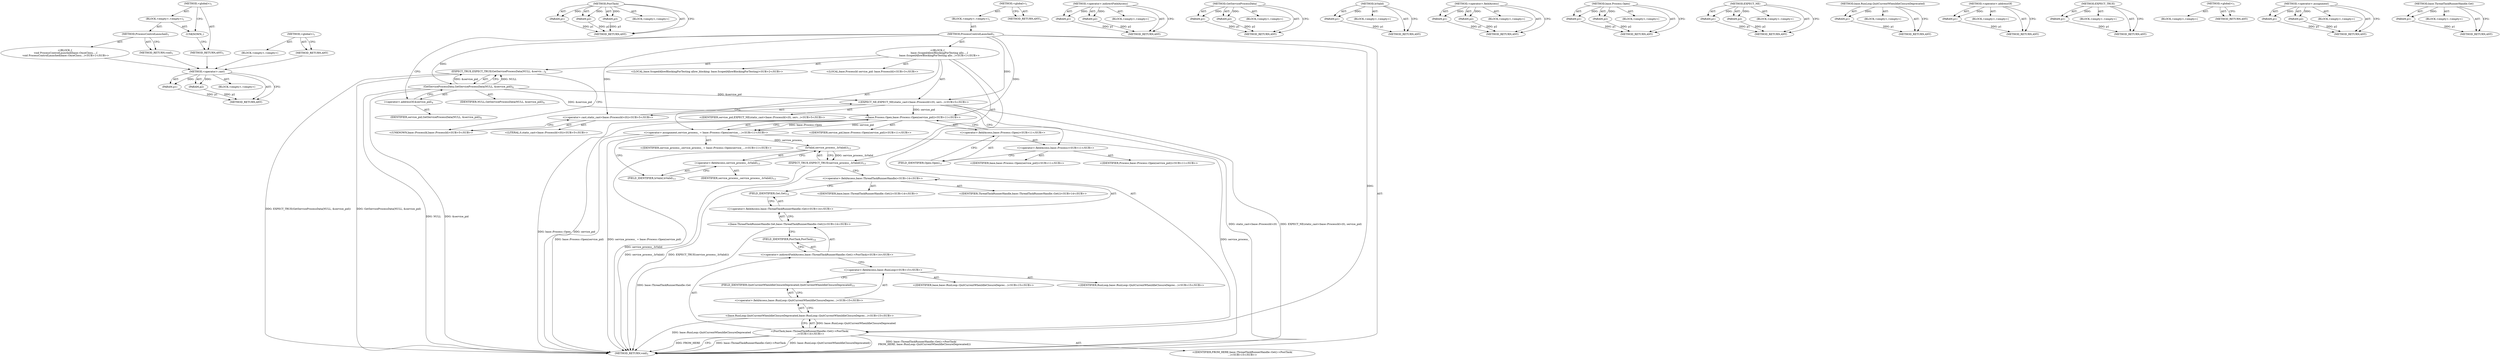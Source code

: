 digraph "&lt;global&gt;" {
vulnerable_97 [label=<(METHOD,&lt;operator&gt;.cast)>];
vulnerable_98 [label=<(PARAM,p1)>];
vulnerable_99 [label=<(PARAM,p2)>];
vulnerable_100 [label=<(BLOCK,&lt;empty&gt;,&lt;empty&gt;)>];
vulnerable_101 [label=<(METHOD_RETURN,ANY)>];
vulnerable_121 [label=<(METHOD,PostTask)>];
vulnerable_122 [label=<(PARAM,p1)>];
vulnerable_123 [label=<(PARAM,p2)>];
vulnerable_124 [label=<(PARAM,p3)>];
vulnerable_125 [label=<(BLOCK,&lt;empty&gt;,&lt;empty&gt;)>];
vulnerable_126 [label=<(METHOD_RETURN,ANY)>];
vulnerable_6 [label=<(METHOD,&lt;global&gt;)<SUB>1</SUB>>];
vulnerable_7 [label=<(BLOCK,&lt;empty&gt;,&lt;empty&gt;)<SUB>1</SUB>>];
vulnerable_8 [label=<(METHOD,ProcessControlLaunched)<SUB>1</SUB>>];
vulnerable_9 [label="<(BLOCK,{
     base::ScopedAllowBlockingForTesting allo...,{
     base::ScopedAllowBlockingForTesting allo...)<SUB>1</SUB>>"];
vulnerable_10 [label="<(LOCAL,base.ScopedAllowBlockingForTesting allow_blocking: base.ScopedAllowBlockingForTesting)<SUB>2</SUB>>"];
vulnerable_11 [label="<(LOCAL,base.ProcessId service_pid: base.ProcessId)<SUB>3</SUB>>"];
vulnerable_12 [label=<(EXPECT_TRUE,EXPECT_TRUE(GetServiceProcessData(NULL, &amp;servic...)<SUB>4</SUB>>];
vulnerable_13 [label=<(GetServiceProcessData,GetServiceProcessData(NULL, &amp;service_pid))<SUB>4</SUB>>];
vulnerable_14 [label=<(IDENTIFIER,NULL,GetServiceProcessData(NULL, &amp;service_pid))<SUB>4</SUB>>];
vulnerable_15 [label=<(&lt;operator&gt;.addressOf,&amp;service_pid)<SUB>4</SUB>>];
vulnerable_16 [label=<(IDENTIFIER,service_pid,GetServiceProcessData(NULL, &amp;service_pid))<SUB>4</SUB>>];
vulnerable_17 [label="<(EXPECT_NE,EXPECT_NE(static_cast&lt;base::ProcessId&gt;(0), serv...)<SUB>5</SUB>>"];
vulnerable_18 [label="<(&lt;operator&gt;.cast,static_cast&lt;base::ProcessId&gt;(0))<SUB>5</SUB>>"];
vulnerable_19 [label="<(UNKNOWN,base::ProcessId,base::ProcessId)<SUB>5</SUB>>"];
vulnerable_20 [label="<(LITERAL,0,static_cast&lt;base::ProcessId&gt;(0))<SUB>5</SUB>>"];
vulnerable_21 [label="<(IDENTIFIER,service_pid,EXPECT_NE(static_cast&lt;base::ProcessId&gt;(0), serv...)<SUB>5</SUB>>"];
vulnerable_22 [label="<(&lt;operator&gt;.assignment,service_process_ = base::Process::Open(service_...)<SUB>11</SUB>>"];
vulnerable_23 [label="<(IDENTIFIER,service_process_,service_process_ = base::Process::Open(service_...)<SUB>11</SUB>>"];
vulnerable_24 [label="<(base.Process.Open,base::Process::Open(service_pid))<SUB>11</SUB>>"];
vulnerable_25 [label="<(&lt;operator&gt;.fieldAccess,base::Process::Open)<SUB>11</SUB>>"];
vulnerable_26 [label="<(&lt;operator&gt;.fieldAccess,base::Process)<SUB>11</SUB>>"];
vulnerable_27 [label="<(IDENTIFIER,base,base::Process::Open(service_pid))<SUB>11</SUB>>"];
vulnerable_28 [label="<(IDENTIFIER,Process,base::Process::Open(service_pid))<SUB>11</SUB>>"];
vulnerable_29 [label=<(FIELD_IDENTIFIER,Open,Open)<SUB>11</SUB>>];
vulnerable_30 [label="<(IDENTIFIER,service_pid,base::Process::Open(service_pid))<SUB>11</SUB>>"];
vulnerable_31 [label=<(EXPECT_TRUE,EXPECT_TRUE(service_process_.IsValid()))<SUB>13</SUB>>];
vulnerable_32 [label=<(IsValid,service_process_.IsValid())<SUB>13</SUB>>];
vulnerable_33 [label=<(&lt;operator&gt;.fieldAccess,service_process_.IsValid)<SUB>13</SUB>>];
vulnerable_34 [label=<(IDENTIFIER,service_process_,service_process_.IsValid())<SUB>13</SUB>>];
vulnerable_35 [label=<(FIELD_IDENTIFIER,IsValid,IsValid)<SUB>13</SUB>>];
vulnerable_36 [label="<(PostTask,base::ThreadTaskRunnerHandle::Get()-&gt;PostTask(
...)<SUB>14</SUB>>"];
vulnerable_37 [label="<(&lt;operator&gt;.indirectFieldAccess,base::ThreadTaskRunnerHandle::Get()-&gt;PostTask)<SUB>14</SUB>>"];
vulnerable_38 [label="<(base.ThreadTaskRunnerHandle.Get,base::ThreadTaskRunnerHandle::Get())<SUB>14</SUB>>"];
vulnerable_39 [label="<(&lt;operator&gt;.fieldAccess,base::ThreadTaskRunnerHandle::Get)<SUB>14</SUB>>"];
vulnerable_40 [label="<(&lt;operator&gt;.fieldAccess,base::ThreadTaskRunnerHandle)<SUB>14</SUB>>"];
vulnerable_41 [label="<(IDENTIFIER,base,base::ThreadTaskRunnerHandle::Get())<SUB>14</SUB>>"];
vulnerable_42 [label="<(IDENTIFIER,ThreadTaskRunnerHandle,base::ThreadTaskRunnerHandle::Get())<SUB>14</SUB>>"];
vulnerable_43 [label=<(FIELD_IDENTIFIER,Get,Get)<SUB>14</SUB>>];
vulnerable_44 [label=<(FIELD_IDENTIFIER,PostTask,PostTask)<SUB>14</SUB>>];
vulnerable_45 [label="<(IDENTIFIER,FROM_HERE,base::ThreadTaskRunnerHandle::Get()-&gt;PostTask(
...)<SUB>15</SUB>>"];
vulnerable_46 [label="<(base.RunLoop.QuitCurrentWhenIdleClosureDeprecated,base::RunLoop::QuitCurrentWhenIdleClosureDeprec...)<SUB>15</SUB>>"];
vulnerable_47 [label="<(&lt;operator&gt;.fieldAccess,base::RunLoop::QuitCurrentWhenIdleClosureDeprec...)<SUB>15</SUB>>"];
vulnerable_48 [label="<(&lt;operator&gt;.fieldAccess,base::RunLoop)<SUB>15</SUB>>"];
vulnerable_49 [label="<(IDENTIFIER,base,base::RunLoop::QuitCurrentWhenIdleClosureDeprec...)<SUB>15</SUB>>"];
vulnerable_50 [label="<(IDENTIFIER,RunLoop,base::RunLoop::QuitCurrentWhenIdleClosureDeprec...)<SUB>15</SUB>>"];
vulnerable_51 [label=<(FIELD_IDENTIFIER,QuitCurrentWhenIdleClosureDeprecated,QuitCurrentWhenIdleClosureDeprecated)<SUB>15</SUB>>];
vulnerable_52 [label=<(METHOD_RETURN,void)<SUB>1</SUB>>];
vulnerable_54 [label=<(METHOD_RETURN,ANY)<SUB>1</SUB>>];
vulnerable_127 [label=<(METHOD,&lt;operator&gt;.indirectFieldAccess)>];
vulnerable_128 [label=<(PARAM,p1)>];
vulnerable_129 [label=<(PARAM,p2)>];
vulnerable_130 [label=<(BLOCK,&lt;empty&gt;,&lt;empty&gt;)>];
vulnerable_131 [label=<(METHOD_RETURN,ANY)>];
vulnerable_83 [label=<(METHOD,GetServiceProcessData)>];
vulnerable_84 [label=<(PARAM,p1)>];
vulnerable_85 [label=<(PARAM,p2)>];
vulnerable_86 [label=<(BLOCK,&lt;empty&gt;,&lt;empty&gt;)>];
vulnerable_87 [label=<(METHOD_RETURN,ANY)>];
vulnerable_117 [label=<(METHOD,IsValid)>];
vulnerable_118 [label=<(PARAM,p1)>];
vulnerable_119 [label=<(BLOCK,&lt;empty&gt;,&lt;empty&gt;)>];
vulnerable_120 [label=<(METHOD_RETURN,ANY)>];
vulnerable_112 [label=<(METHOD,&lt;operator&gt;.fieldAccess)>];
vulnerable_113 [label=<(PARAM,p1)>];
vulnerable_114 [label=<(PARAM,p2)>];
vulnerable_115 [label=<(BLOCK,&lt;empty&gt;,&lt;empty&gt;)>];
vulnerable_116 [label=<(METHOD_RETURN,ANY)>];
vulnerable_107 [label=<(METHOD,base.Process.Open)>];
vulnerable_108 [label=<(PARAM,p1)>];
vulnerable_109 [label=<(PARAM,p2)>];
vulnerable_110 [label=<(BLOCK,&lt;empty&gt;,&lt;empty&gt;)>];
vulnerable_111 [label=<(METHOD_RETURN,ANY)>];
vulnerable_92 [label=<(METHOD,EXPECT_NE)>];
vulnerable_93 [label=<(PARAM,p1)>];
vulnerable_94 [label=<(PARAM,p2)>];
vulnerable_95 [label=<(BLOCK,&lt;empty&gt;,&lt;empty&gt;)>];
vulnerable_96 [label=<(METHOD_RETURN,ANY)>];
vulnerable_136 [label=<(METHOD,base.RunLoop.QuitCurrentWhenIdleClosureDeprecated)>];
vulnerable_137 [label=<(PARAM,p1)>];
vulnerable_138 [label=<(BLOCK,&lt;empty&gt;,&lt;empty&gt;)>];
vulnerable_139 [label=<(METHOD_RETURN,ANY)>];
vulnerable_88 [label=<(METHOD,&lt;operator&gt;.addressOf)>];
vulnerable_89 [label=<(PARAM,p1)>];
vulnerable_90 [label=<(BLOCK,&lt;empty&gt;,&lt;empty&gt;)>];
vulnerable_91 [label=<(METHOD_RETURN,ANY)>];
vulnerable_79 [label=<(METHOD,EXPECT_TRUE)>];
vulnerable_80 [label=<(PARAM,p1)>];
vulnerable_81 [label=<(BLOCK,&lt;empty&gt;,&lt;empty&gt;)>];
vulnerable_82 [label=<(METHOD_RETURN,ANY)>];
vulnerable_73 [label=<(METHOD,&lt;global&gt;)<SUB>1</SUB>>];
vulnerable_74 [label=<(BLOCK,&lt;empty&gt;,&lt;empty&gt;)>];
vulnerable_75 [label=<(METHOD_RETURN,ANY)>];
vulnerable_102 [label=<(METHOD,&lt;operator&gt;.assignment)>];
vulnerable_103 [label=<(PARAM,p1)>];
vulnerable_104 [label=<(PARAM,p2)>];
vulnerable_105 [label=<(BLOCK,&lt;empty&gt;,&lt;empty&gt;)>];
vulnerable_106 [label=<(METHOD_RETURN,ANY)>];
vulnerable_132 [label=<(METHOD,base.ThreadTaskRunnerHandle.Get)>];
vulnerable_133 [label=<(PARAM,p1)>];
vulnerable_134 [label=<(BLOCK,&lt;empty&gt;,&lt;empty&gt;)>];
vulnerable_135 [label=<(METHOD_RETURN,ANY)>];
fixed_6 [label=<(METHOD,&lt;global&gt;)<SUB>1</SUB>>];
fixed_7 [label=<(BLOCK,&lt;empty&gt;,&lt;empty&gt;)<SUB>1</SUB>>];
fixed_8 [label=<(METHOD,ProcessControlLaunched)<SUB>1</SUB>>];
fixed_9 [label="<(BLOCK,{
  void ProcessControlLaunched(base::OnceClosu...,{
  void ProcessControlLaunched(base::OnceClosu...)<SUB>1</SUB>>"];
fixed_10 [label=<(METHOD_RETURN,void)<SUB>1</SUB>>];
fixed_12 [label=<(UNKNOWN,,)>];
fixed_13 [label=<(METHOD_RETURN,ANY)<SUB>1</SUB>>];
fixed_20 [label=<(METHOD,&lt;global&gt;)<SUB>1</SUB>>];
fixed_21 [label=<(BLOCK,&lt;empty&gt;,&lt;empty&gt;)>];
fixed_22 [label=<(METHOD_RETURN,ANY)>];
vulnerable_97 -> vulnerable_98  [key=0, label="AST: "];
vulnerable_97 -> vulnerable_98  [key=1, label="DDG: "];
vulnerable_97 -> vulnerable_100  [key=0, label="AST: "];
vulnerable_97 -> vulnerable_99  [key=0, label="AST: "];
vulnerable_97 -> vulnerable_99  [key=1, label="DDG: "];
vulnerable_97 -> vulnerable_101  [key=0, label="AST: "];
vulnerable_97 -> vulnerable_101  [key=1, label="CFG: "];
vulnerable_98 -> vulnerable_101  [key=0, label="DDG: p1"];
vulnerable_99 -> vulnerable_101  [key=0, label="DDG: p2"];
vulnerable_121 -> vulnerable_122  [key=0, label="AST: "];
vulnerable_121 -> vulnerable_122  [key=1, label="DDG: "];
vulnerable_121 -> vulnerable_125  [key=0, label="AST: "];
vulnerable_121 -> vulnerable_123  [key=0, label="AST: "];
vulnerable_121 -> vulnerable_123  [key=1, label="DDG: "];
vulnerable_121 -> vulnerable_126  [key=0, label="AST: "];
vulnerable_121 -> vulnerable_126  [key=1, label="CFG: "];
vulnerable_121 -> vulnerable_124  [key=0, label="AST: "];
vulnerable_121 -> vulnerable_124  [key=1, label="DDG: "];
vulnerable_122 -> vulnerable_126  [key=0, label="DDG: p1"];
vulnerable_123 -> vulnerable_126  [key=0, label="DDG: p2"];
vulnerable_124 -> vulnerable_126  [key=0, label="DDG: p3"];
vulnerable_6 -> vulnerable_7  [key=0, label="AST: "];
vulnerable_6 -> vulnerable_54  [key=0, label="AST: "];
vulnerable_6 -> vulnerable_54  [key=1, label="CFG: "];
vulnerable_7 -> vulnerable_8  [key=0, label="AST: "];
vulnerable_8 -> vulnerable_9  [key=0, label="AST: "];
vulnerable_8 -> vulnerable_52  [key=0, label="AST: "];
vulnerable_8 -> vulnerable_15  [key=0, label="CFG: "];
vulnerable_8 -> vulnerable_17  [key=0, label="DDG: "];
vulnerable_8 -> vulnerable_36  [key=0, label="DDG: "];
vulnerable_8 -> vulnerable_13  [key=0, label="DDG: "];
vulnerable_8 -> vulnerable_18  [key=0, label="DDG: "];
vulnerable_8 -> vulnerable_24  [key=0, label="DDG: "];
vulnerable_9 -> vulnerable_10  [key=0, label="AST: "];
vulnerable_9 -> vulnerable_11  [key=0, label="AST: "];
vulnerable_9 -> vulnerable_12  [key=0, label="AST: "];
vulnerable_9 -> vulnerable_17  [key=0, label="AST: "];
vulnerable_9 -> vulnerable_22  [key=0, label="AST: "];
vulnerable_9 -> vulnerable_31  [key=0, label="AST: "];
vulnerable_9 -> vulnerable_36  [key=0, label="AST: "];
vulnerable_12 -> vulnerable_13  [key=0, label="AST: "];
vulnerable_12 -> vulnerable_19  [key=0, label="CFG: "];
vulnerable_12 -> vulnerable_52  [key=0, label="DDG: GetServiceProcessData(NULL, &amp;service_pid)"];
vulnerable_12 -> vulnerable_52  [key=1, label="DDG: EXPECT_TRUE(GetServiceProcessData(NULL, &amp;service_pid))"];
vulnerable_13 -> vulnerable_14  [key=0, label="AST: "];
vulnerable_13 -> vulnerable_15  [key=0, label="AST: "];
vulnerable_13 -> vulnerable_12  [key=0, label="CFG: "];
vulnerable_13 -> vulnerable_12  [key=1, label="DDG: NULL"];
vulnerable_13 -> vulnerable_12  [key=2, label="DDG: &amp;service_pid"];
vulnerable_13 -> vulnerable_52  [key=0, label="DDG: &amp;service_pid"];
vulnerable_13 -> vulnerable_52  [key=1, label="DDG: NULL"];
vulnerable_13 -> vulnerable_17  [key=0, label="DDG: &amp;service_pid"];
vulnerable_13 -> vulnerable_24  [key=0, label="DDG: &amp;service_pid"];
vulnerable_15 -> vulnerable_16  [key=0, label="AST: "];
vulnerable_15 -> vulnerable_13  [key=0, label="CFG: "];
vulnerable_17 -> vulnerable_18  [key=0, label="AST: "];
vulnerable_17 -> vulnerable_21  [key=0, label="AST: "];
vulnerable_17 -> vulnerable_26  [key=0, label="CFG: "];
vulnerable_17 -> vulnerable_52  [key=0, label="DDG: static_cast&lt;base::ProcessId&gt;(0)"];
vulnerable_17 -> vulnerable_52  [key=1, label="DDG: EXPECT_NE(static_cast&lt;base::ProcessId&gt;(0), service_pid)"];
vulnerable_17 -> vulnerable_24  [key=0, label="DDG: service_pid"];
vulnerable_18 -> vulnerable_19  [key=0, label="AST: "];
vulnerable_18 -> vulnerable_20  [key=0, label="AST: "];
vulnerable_18 -> vulnerable_17  [key=0, label="CFG: "];
vulnerable_19 -> vulnerable_18  [key=0, label="CFG: "];
vulnerable_22 -> vulnerable_23  [key=0, label="AST: "];
vulnerable_22 -> vulnerable_24  [key=0, label="AST: "];
vulnerable_22 -> vulnerable_35  [key=0, label="CFG: "];
vulnerable_22 -> vulnerable_52  [key=0, label="DDG: service_process_"];
vulnerable_22 -> vulnerable_52  [key=1, label="DDG: base::Process::Open(service_pid)"];
vulnerable_22 -> vulnerable_52  [key=2, label="DDG: service_process_ = base::Process::Open(service_pid)"];
vulnerable_22 -> vulnerable_32  [key=0, label="DDG: service_process_"];
vulnerable_24 -> vulnerable_25  [key=0, label="AST: "];
vulnerable_24 -> vulnerable_30  [key=0, label="AST: "];
vulnerable_24 -> vulnerable_22  [key=0, label="CFG: "];
vulnerable_24 -> vulnerable_22  [key=1, label="DDG: base::Process::Open"];
vulnerable_24 -> vulnerable_22  [key=2, label="DDG: service_pid"];
vulnerable_24 -> vulnerable_52  [key=0, label="DDG: base::Process::Open"];
vulnerable_24 -> vulnerable_52  [key=1, label="DDG: service_pid"];
vulnerable_25 -> vulnerable_26  [key=0, label="AST: "];
vulnerable_25 -> vulnerable_29  [key=0, label="AST: "];
vulnerable_25 -> vulnerable_24  [key=0, label="CFG: "];
vulnerable_26 -> vulnerable_27  [key=0, label="AST: "];
vulnerable_26 -> vulnerable_28  [key=0, label="AST: "];
vulnerable_26 -> vulnerable_29  [key=0, label="CFG: "];
vulnerable_29 -> vulnerable_25  [key=0, label="CFG: "];
vulnerable_31 -> vulnerable_32  [key=0, label="AST: "];
vulnerable_31 -> vulnerable_40  [key=0, label="CFG: "];
vulnerable_31 -> vulnerable_52  [key=0, label="DDG: service_process_.IsValid()"];
vulnerable_31 -> vulnerable_52  [key=1, label="DDG: EXPECT_TRUE(service_process_.IsValid())"];
vulnerable_32 -> vulnerable_33  [key=0, label="AST: "];
vulnerable_32 -> vulnerable_31  [key=0, label="CFG: "];
vulnerable_32 -> vulnerable_31  [key=1, label="DDG: service_process_.IsValid"];
vulnerable_32 -> vulnerable_52  [key=0, label="DDG: service_process_.IsValid"];
vulnerable_33 -> vulnerable_34  [key=0, label="AST: "];
vulnerable_33 -> vulnerable_35  [key=0, label="AST: "];
vulnerable_33 -> vulnerable_32  [key=0, label="CFG: "];
vulnerable_35 -> vulnerable_33  [key=0, label="CFG: "];
vulnerable_36 -> vulnerable_37  [key=0, label="AST: "];
vulnerable_36 -> vulnerable_45  [key=0, label="AST: "];
vulnerable_36 -> vulnerable_46  [key=0, label="AST: "];
vulnerable_36 -> vulnerable_52  [key=0, label="CFG: "];
vulnerable_36 -> vulnerable_52  [key=1, label="DDG: base::ThreadTaskRunnerHandle::Get()-&gt;PostTask"];
vulnerable_36 -> vulnerable_52  [key=2, label="DDG: base::RunLoop::QuitCurrentWhenIdleClosureDeprecated()"];
vulnerable_36 -> vulnerable_52  [key=3, label="DDG: base::ThreadTaskRunnerHandle::Get()-&gt;PostTask(
        FROM_HERE, base::RunLoop::QuitCurrentWhenIdleClosureDeprecated())"];
vulnerable_36 -> vulnerable_52  [key=4, label="DDG: FROM_HERE"];
vulnerable_37 -> vulnerable_38  [key=0, label="AST: "];
vulnerable_37 -> vulnerable_44  [key=0, label="AST: "];
vulnerable_37 -> vulnerable_48  [key=0, label="CFG: "];
vulnerable_38 -> vulnerable_39  [key=0, label="AST: "];
vulnerable_38 -> vulnerable_44  [key=0, label="CFG: "];
vulnerable_38 -> vulnerable_52  [key=0, label="DDG: base::ThreadTaskRunnerHandle::Get"];
vulnerable_39 -> vulnerable_40  [key=0, label="AST: "];
vulnerable_39 -> vulnerable_43  [key=0, label="AST: "];
vulnerable_39 -> vulnerable_38  [key=0, label="CFG: "];
vulnerable_40 -> vulnerable_41  [key=0, label="AST: "];
vulnerable_40 -> vulnerable_42  [key=0, label="AST: "];
vulnerable_40 -> vulnerable_43  [key=0, label="CFG: "];
vulnerable_43 -> vulnerable_39  [key=0, label="CFG: "];
vulnerable_44 -> vulnerable_37  [key=0, label="CFG: "];
vulnerable_46 -> vulnerable_47  [key=0, label="AST: "];
vulnerable_46 -> vulnerable_36  [key=0, label="CFG: "];
vulnerable_46 -> vulnerable_36  [key=1, label="DDG: base::RunLoop::QuitCurrentWhenIdleClosureDeprecated"];
vulnerable_46 -> vulnerable_52  [key=0, label="DDG: base::RunLoop::QuitCurrentWhenIdleClosureDeprecated"];
vulnerable_47 -> vulnerable_48  [key=0, label="AST: "];
vulnerable_47 -> vulnerable_51  [key=0, label="AST: "];
vulnerable_47 -> vulnerable_46  [key=0, label="CFG: "];
vulnerable_48 -> vulnerable_49  [key=0, label="AST: "];
vulnerable_48 -> vulnerable_50  [key=0, label="AST: "];
vulnerable_48 -> vulnerable_51  [key=0, label="CFG: "];
vulnerable_51 -> vulnerable_47  [key=0, label="CFG: "];
vulnerable_127 -> vulnerable_128  [key=0, label="AST: "];
vulnerable_127 -> vulnerable_128  [key=1, label="DDG: "];
vulnerable_127 -> vulnerable_130  [key=0, label="AST: "];
vulnerable_127 -> vulnerable_129  [key=0, label="AST: "];
vulnerable_127 -> vulnerable_129  [key=1, label="DDG: "];
vulnerable_127 -> vulnerable_131  [key=0, label="AST: "];
vulnerable_127 -> vulnerable_131  [key=1, label="CFG: "];
vulnerable_128 -> vulnerable_131  [key=0, label="DDG: p1"];
vulnerable_129 -> vulnerable_131  [key=0, label="DDG: p2"];
vulnerable_83 -> vulnerable_84  [key=0, label="AST: "];
vulnerable_83 -> vulnerable_84  [key=1, label="DDG: "];
vulnerable_83 -> vulnerable_86  [key=0, label="AST: "];
vulnerable_83 -> vulnerable_85  [key=0, label="AST: "];
vulnerable_83 -> vulnerable_85  [key=1, label="DDG: "];
vulnerable_83 -> vulnerable_87  [key=0, label="AST: "];
vulnerable_83 -> vulnerable_87  [key=1, label="CFG: "];
vulnerable_84 -> vulnerable_87  [key=0, label="DDG: p1"];
vulnerable_85 -> vulnerable_87  [key=0, label="DDG: p2"];
vulnerable_117 -> vulnerable_118  [key=0, label="AST: "];
vulnerable_117 -> vulnerable_118  [key=1, label="DDG: "];
vulnerable_117 -> vulnerable_119  [key=0, label="AST: "];
vulnerable_117 -> vulnerable_120  [key=0, label="AST: "];
vulnerable_117 -> vulnerable_120  [key=1, label="CFG: "];
vulnerable_118 -> vulnerable_120  [key=0, label="DDG: p1"];
vulnerable_112 -> vulnerable_113  [key=0, label="AST: "];
vulnerable_112 -> vulnerable_113  [key=1, label="DDG: "];
vulnerable_112 -> vulnerable_115  [key=0, label="AST: "];
vulnerable_112 -> vulnerable_114  [key=0, label="AST: "];
vulnerable_112 -> vulnerable_114  [key=1, label="DDG: "];
vulnerable_112 -> vulnerable_116  [key=0, label="AST: "];
vulnerable_112 -> vulnerable_116  [key=1, label="CFG: "];
vulnerable_113 -> vulnerable_116  [key=0, label="DDG: p1"];
vulnerable_114 -> vulnerable_116  [key=0, label="DDG: p2"];
vulnerable_107 -> vulnerable_108  [key=0, label="AST: "];
vulnerable_107 -> vulnerable_108  [key=1, label="DDG: "];
vulnerable_107 -> vulnerable_110  [key=0, label="AST: "];
vulnerable_107 -> vulnerable_109  [key=0, label="AST: "];
vulnerable_107 -> vulnerable_109  [key=1, label="DDG: "];
vulnerable_107 -> vulnerable_111  [key=0, label="AST: "];
vulnerable_107 -> vulnerable_111  [key=1, label="CFG: "];
vulnerable_108 -> vulnerable_111  [key=0, label="DDG: p1"];
vulnerable_109 -> vulnerable_111  [key=0, label="DDG: p2"];
vulnerable_92 -> vulnerable_93  [key=0, label="AST: "];
vulnerable_92 -> vulnerable_93  [key=1, label="DDG: "];
vulnerable_92 -> vulnerable_95  [key=0, label="AST: "];
vulnerable_92 -> vulnerable_94  [key=0, label="AST: "];
vulnerable_92 -> vulnerable_94  [key=1, label="DDG: "];
vulnerable_92 -> vulnerable_96  [key=0, label="AST: "];
vulnerable_92 -> vulnerable_96  [key=1, label="CFG: "];
vulnerable_93 -> vulnerable_96  [key=0, label="DDG: p1"];
vulnerable_94 -> vulnerable_96  [key=0, label="DDG: p2"];
vulnerable_136 -> vulnerable_137  [key=0, label="AST: "];
vulnerable_136 -> vulnerable_137  [key=1, label="DDG: "];
vulnerable_136 -> vulnerable_138  [key=0, label="AST: "];
vulnerable_136 -> vulnerable_139  [key=0, label="AST: "];
vulnerable_136 -> vulnerable_139  [key=1, label="CFG: "];
vulnerable_137 -> vulnerable_139  [key=0, label="DDG: p1"];
vulnerable_88 -> vulnerable_89  [key=0, label="AST: "];
vulnerable_88 -> vulnerable_89  [key=1, label="DDG: "];
vulnerable_88 -> vulnerable_90  [key=0, label="AST: "];
vulnerable_88 -> vulnerable_91  [key=0, label="AST: "];
vulnerable_88 -> vulnerable_91  [key=1, label="CFG: "];
vulnerable_89 -> vulnerable_91  [key=0, label="DDG: p1"];
vulnerable_79 -> vulnerable_80  [key=0, label="AST: "];
vulnerable_79 -> vulnerable_80  [key=1, label="DDG: "];
vulnerable_79 -> vulnerable_81  [key=0, label="AST: "];
vulnerable_79 -> vulnerable_82  [key=0, label="AST: "];
vulnerable_79 -> vulnerable_82  [key=1, label="CFG: "];
vulnerable_80 -> vulnerable_82  [key=0, label="DDG: p1"];
vulnerable_73 -> vulnerable_74  [key=0, label="AST: "];
vulnerable_73 -> vulnerable_75  [key=0, label="AST: "];
vulnerable_73 -> vulnerable_75  [key=1, label="CFG: "];
vulnerable_102 -> vulnerable_103  [key=0, label="AST: "];
vulnerable_102 -> vulnerable_103  [key=1, label="DDG: "];
vulnerable_102 -> vulnerable_105  [key=0, label="AST: "];
vulnerable_102 -> vulnerable_104  [key=0, label="AST: "];
vulnerable_102 -> vulnerable_104  [key=1, label="DDG: "];
vulnerable_102 -> vulnerable_106  [key=0, label="AST: "];
vulnerable_102 -> vulnerable_106  [key=1, label="CFG: "];
vulnerable_103 -> vulnerable_106  [key=0, label="DDG: p1"];
vulnerable_104 -> vulnerable_106  [key=0, label="DDG: p2"];
vulnerable_132 -> vulnerable_133  [key=0, label="AST: "];
vulnerable_132 -> vulnerable_133  [key=1, label="DDG: "];
vulnerable_132 -> vulnerable_134  [key=0, label="AST: "];
vulnerable_132 -> vulnerable_135  [key=0, label="AST: "];
vulnerable_132 -> vulnerable_135  [key=1, label="CFG: "];
vulnerable_133 -> vulnerable_135  [key=0, label="DDG: p1"];
fixed_6 -> fixed_7  [key=0, label="AST: "];
fixed_6 -> fixed_13  [key=0, label="AST: "];
fixed_6 -> fixed_12  [key=0, label="CFG: "];
fixed_7 -> fixed_8  [key=0, label="AST: "];
fixed_7 -> fixed_12  [key=0, label="AST: "];
fixed_8 -> fixed_9  [key=0, label="AST: "];
fixed_8 -> fixed_10  [key=0, label="AST: "];
fixed_8 -> fixed_10  [key=1, label="CFG: "];
fixed_9 -> vulnerable_97  [key=0];
fixed_10 -> vulnerable_97  [key=0];
fixed_12 -> fixed_13  [key=0, label="CFG: "];
fixed_13 -> vulnerable_97  [key=0];
fixed_20 -> fixed_21  [key=0, label="AST: "];
fixed_20 -> fixed_22  [key=0, label="AST: "];
fixed_20 -> fixed_22  [key=1, label="CFG: "];
fixed_21 -> vulnerable_97  [key=0];
fixed_22 -> vulnerable_97  [key=0];
}
